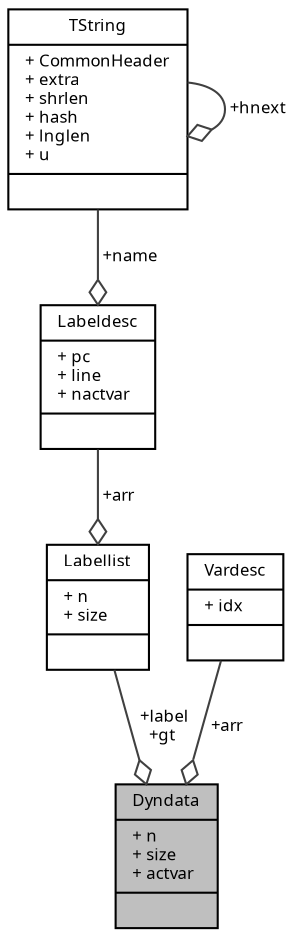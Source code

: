 digraph "Dyndata"
{
  edge [fontname="Sans",fontsize="8",labelfontname="Sans",labelfontsize="8"];
  node [fontname="Sans",fontsize="8",shape=record];
  Node1 [label="{Dyndata\n|+ n\l+ size\l+ actvar\l|}",height=0.2,width=0.4,color="black", fillcolor="grey75", style="filled", fontcolor="black"];
  Node2 -> Node1 [color="grey25",fontsize="8",style="solid",label=" +label\n+gt" ,arrowhead="odiamond",fontname="Sans"];
  Node2 [label="{Labellist\n|+ n\l+ size\l|}",height=0.2,width=0.4,color="black", fillcolor="white", style="filled",URL="$struct_labellist.html"];
  Node3 -> Node2 [color="grey25",fontsize="8",style="solid",label=" +arr" ,arrowhead="odiamond",fontname="Sans"];
  Node3 [label="{Labeldesc\n|+ pc\l+ line\l+ nactvar\l|}",height=0.2,width=0.4,color="black", fillcolor="white", style="filled",URL="$struct_labeldesc.html"];
  Node4 -> Node3 [color="grey25",fontsize="8",style="solid",label=" +name" ,arrowhead="odiamond",fontname="Sans"];
  Node4 [label="{TString\n|+ CommonHeader\l+ extra\l+ shrlen\l+ hash\l+ lnglen\l+ u\l|}",height=0.2,width=0.4,color="black", fillcolor="white", style="filled",URL="$struct_t_string.html"];
  Node4 -> Node4 [color="grey25",fontsize="8",style="solid",label=" +hnext" ,arrowhead="odiamond",fontname="Sans"];
  Node5 -> Node1 [color="grey25",fontsize="8",style="solid",label=" +arr" ,arrowhead="odiamond",fontname="Sans"];
  Node5 [label="{Vardesc\n|+ idx\l|}",height=0.2,width=0.4,color="black", fillcolor="white", style="filled",URL="$struct_vardesc.html"];
}
